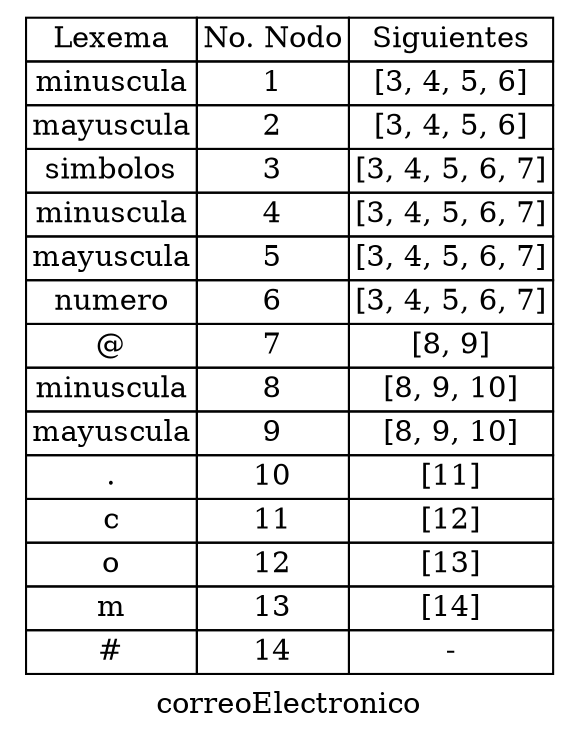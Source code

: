 digraph correoElectronico {
    node [shape=plaintext]
    rankdir=TB
    label = "correoElectronico";
    A [label=<
        <TABLE BORDER="0" CELLBORDER="1" CELLSPACING="0">
            <TR>
                <TD>Lexema</TD>
                <TD>No. Nodo</TD>
                <TD>Siguientes</TD>
            </TR>
            <TR>
                <TD>minuscula</TD>
                <TD>1</TD>
                <TD>[3, 4, 5, 6]</TD>
            </TR>
            <TR>
                <TD>mayuscula</TD>
                <TD>2</TD>
                <TD>[3, 4, 5, 6]</TD>
            </TR>
            <TR>
                <TD>simbolos</TD>
                <TD>3</TD>
                <TD>[3, 4, 5, 6, 7]</TD>
            </TR>
            <TR>
                <TD>minuscula</TD>
                <TD>4</TD>
                <TD>[3, 4, 5, 6, 7]</TD>
            </TR>
            <TR>
                <TD>mayuscula</TD>
                <TD>5</TD>
                <TD>[3, 4, 5, 6, 7]</TD>
            </TR>
            <TR>
                <TD>numero</TD>
                <TD>6</TD>
                <TD>[3, 4, 5, 6, 7]</TD>
            </TR>
            <TR>
                <TD>@</TD>
                <TD>7</TD>
                <TD>[8, 9]</TD>
            </TR>
            <TR>
                <TD>minuscula</TD>
                <TD>8</TD>
                <TD>[8, 9, 10]</TD>
            </TR>
            <TR>
                <TD>mayuscula</TD>
                <TD>9</TD>
                <TD>[8, 9, 10]</TD>
            </TR>
            <TR>
                <TD>.</TD>
                <TD>10</TD>
                <TD>[11]</TD>
            </TR>
            <TR>
                <TD>c</TD>
                <TD>11</TD>
                <TD>[12]</TD>
            </TR>
            <TR>
                <TD>o</TD>
                <TD>12</TD>
                <TD>[13]</TD>
            </TR>
            <TR>
                <TD>m</TD>
                <TD>13</TD>
                <TD>[14]</TD>
            </TR>
            <TR>
                <TD>#</TD>
                <TD>14</TD>
                <TD>-</TD>
            </TR>
        </TABLE>
    >]
}